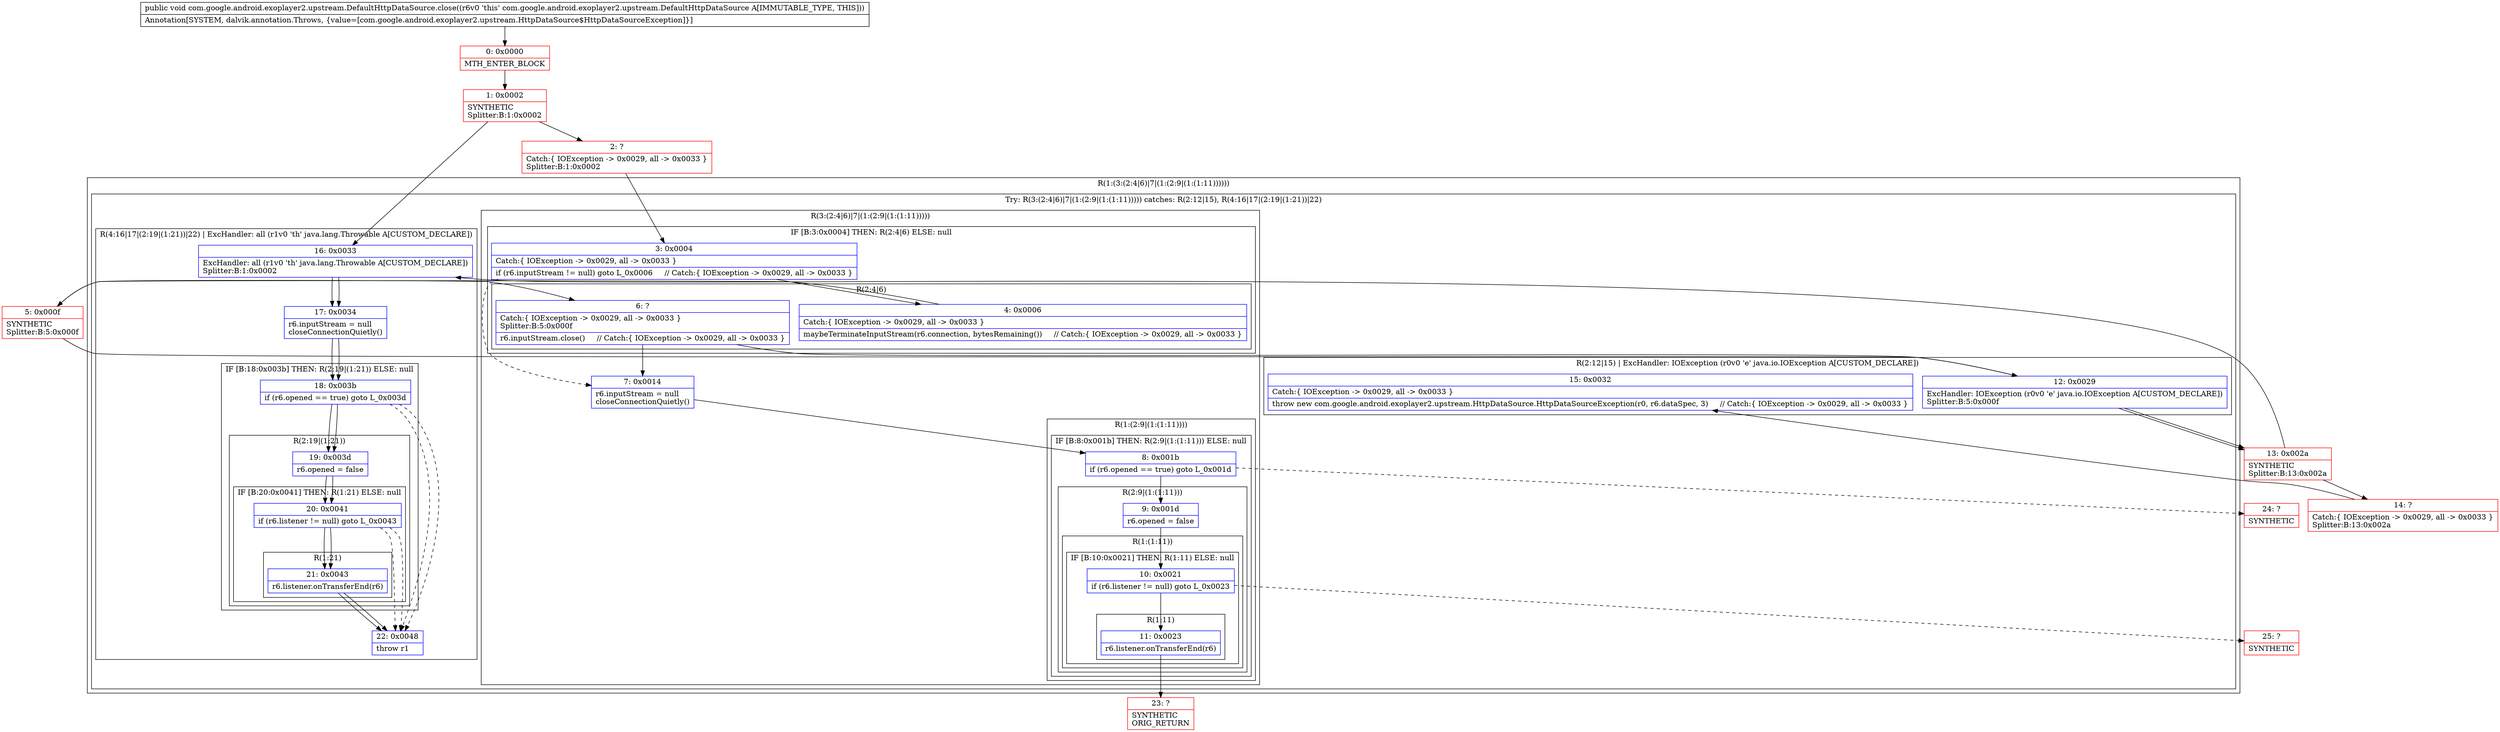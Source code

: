 digraph "CFG forcom.google.android.exoplayer2.upstream.DefaultHttpDataSource.close()V" {
subgraph cluster_Region_899205483 {
label = "R(1:(3:(2:4|6)|7|(1:(2:9|(1:(1:11))))))";
node [shape=record,color=blue];
subgraph cluster_TryCatchRegion_503828247 {
label = "Try: R(3:(2:4|6)|7|(1:(2:9|(1:(1:11))))) catches: R(2:12|15), R(4:16|17|(2:19|(1:21))|22)";
node [shape=record,color=blue];
subgraph cluster_Region_1330617292 {
label = "R(3:(2:4|6)|7|(1:(2:9|(1:(1:11)))))";
node [shape=record,color=blue];
subgraph cluster_IfRegion_1674250501 {
label = "IF [B:3:0x0004] THEN: R(2:4|6) ELSE: null";
node [shape=record,color=blue];
Node_3 [shape=record,label="{3\:\ 0x0004|Catch:\{ IOException \-\> 0x0029, all \-\> 0x0033 \}\l|if (r6.inputStream != null) goto L_0x0006     \/\/ Catch:\{ IOException \-\> 0x0029, all \-\> 0x0033 \}\l}"];
subgraph cluster_Region_283858822 {
label = "R(2:4|6)";
node [shape=record,color=blue];
Node_4 [shape=record,label="{4\:\ 0x0006|Catch:\{ IOException \-\> 0x0029, all \-\> 0x0033 \}\l|maybeTerminateInputStream(r6.connection, bytesRemaining())     \/\/ Catch:\{ IOException \-\> 0x0029, all \-\> 0x0033 \}\l}"];
Node_6 [shape=record,label="{6\:\ ?|Catch:\{ IOException \-\> 0x0029, all \-\> 0x0033 \}\lSplitter:B:5:0x000f\l|r6.inputStream.close()     \/\/ Catch:\{ IOException \-\> 0x0029, all \-\> 0x0033 \}\l}"];
}
}
Node_7 [shape=record,label="{7\:\ 0x0014|r6.inputStream = null\lcloseConnectionQuietly()\l}"];
subgraph cluster_Region_817126907 {
label = "R(1:(2:9|(1:(1:11))))";
node [shape=record,color=blue];
subgraph cluster_IfRegion_60174810 {
label = "IF [B:8:0x001b] THEN: R(2:9|(1:(1:11))) ELSE: null";
node [shape=record,color=blue];
Node_8 [shape=record,label="{8\:\ 0x001b|if (r6.opened == true) goto L_0x001d\l}"];
subgraph cluster_Region_950961036 {
label = "R(2:9|(1:(1:11)))";
node [shape=record,color=blue];
Node_9 [shape=record,label="{9\:\ 0x001d|r6.opened = false\l}"];
subgraph cluster_Region_1924379768 {
label = "R(1:(1:11))";
node [shape=record,color=blue];
subgraph cluster_IfRegion_1618633808 {
label = "IF [B:10:0x0021] THEN: R(1:11) ELSE: null";
node [shape=record,color=blue];
Node_10 [shape=record,label="{10\:\ 0x0021|if (r6.listener != null) goto L_0x0023\l}"];
subgraph cluster_Region_1381007716 {
label = "R(1:11)";
node [shape=record,color=blue];
Node_11 [shape=record,label="{11\:\ 0x0023|r6.listener.onTransferEnd(r6)\l}"];
}
}
}
}
}
}
}
subgraph cluster_Region_514771521 {
label = "R(2:12|15) | ExcHandler: IOException (r0v0 'e' java.io.IOException A[CUSTOM_DECLARE])\l";
node [shape=record,color=blue];
Node_12 [shape=record,label="{12\:\ 0x0029|ExcHandler: IOException (r0v0 'e' java.io.IOException A[CUSTOM_DECLARE])\lSplitter:B:5:0x000f\l}"];
Node_15 [shape=record,label="{15\:\ 0x0032|Catch:\{ IOException \-\> 0x0029, all \-\> 0x0033 \}\l|throw new com.google.android.exoplayer2.upstream.HttpDataSource.HttpDataSourceException(r0, r6.dataSpec, 3)     \/\/ Catch:\{ IOException \-\> 0x0029, all \-\> 0x0033 \}\l}"];
}
subgraph cluster_Region_1901182360 {
label = "R(4:16|17|(2:19|(1:21))|22) | ExcHandler: all (r1v0 'th' java.lang.Throwable A[CUSTOM_DECLARE])\l";
node [shape=record,color=blue];
Node_16 [shape=record,label="{16\:\ 0x0033|ExcHandler: all (r1v0 'th' java.lang.Throwable A[CUSTOM_DECLARE])\lSplitter:B:1:0x0002\l}"];
Node_17 [shape=record,label="{17\:\ 0x0034|r6.inputStream = null\lcloseConnectionQuietly()\l}"];
subgraph cluster_IfRegion_1111101190 {
label = "IF [B:18:0x003b] THEN: R(2:19|(1:21)) ELSE: null";
node [shape=record,color=blue];
Node_18 [shape=record,label="{18\:\ 0x003b|if (r6.opened == true) goto L_0x003d\l}"];
subgraph cluster_Region_339213700 {
label = "R(2:19|(1:21))";
node [shape=record,color=blue];
Node_19 [shape=record,label="{19\:\ 0x003d|r6.opened = false\l}"];
subgraph cluster_IfRegion_2082718081 {
label = "IF [B:20:0x0041] THEN: R(1:21) ELSE: null";
node [shape=record,color=blue];
Node_20 [shape=record,label="{20\:\ 0x0041|if (r6.listener != null) goto L_0x0043\l}"];
subgraph cluster_Region_6430432 {
label = "R(1:21)";
node [shape=record,color=blue];
Node_21 [shape=record,label="{21\:\ 0x0043|r6.listener.onTransferEnd(r6)\l}"];
}
}
}
}
Node_22 [shape=record,label="{22\:\ 0x0048|throw r1\l}"];
}
}
}
subgraph cluster_Region_514771521 {
label = "R(2:12|15) | ExcHandler: IOException (r0v0 'e' java.io.IOException A[CUSTOM_DECLARE])\l";
node [shape=record,color=blue];
Node_12 [shape=record,label="{12\:\ 0x0029|ExcHandler: IOException (r0v0 'e' java.io.IOException A[CUSTOM_DECLARE])\lSplitter:B:5:0x000f\l}"];
Node_15 [shape=record,label="{15\:\ 0x0032|Catch:\{ IOException \-\> 0x0029, all \-\> 0x0033 \}\l|throw new com.google.android.exoplayer2.upstream.HttpDataSource.HttpDataSourceException(r0, r6.dataSpec, 3)     \/\/ Catch:\{ IOException \-\> 0x0029, all \-\> 0x0033 \}\l}"];
}
subgraph cluster_Region_1901182360 {
label = "R(4:16|17|(2:19|(1:21))|22) | ExcHandler: all (r1v0 'th' java.lang.Throwable A[CUSTOM_DECLARE])\l";
node [shape=record,color=blue];
Node_16 [shape=record,label="{16\:\ 0x0033|ExcHandler: all (r1v0 'th' java.lang.Throwable A[CUSTOM_DECLARE])\lSplitter:B:1:0x0002\l}"];
Node_17 [shape=record,label="{17\:\ 0x0034|r6.inputStream = null\lcloseConnectionQuietly()\l}"];
subgraph cluster_IfRegion_1111101190 {
label = "IF [B:18:0x003b] THEN: R(2:19|(1:21)) ELSE: null";
node [shape=record,color=blue];
Node_18 [shape=record,label="{18\:\ 0x003b|if (r6.opened == true) goto L_0x003d\l}"];
subgraph cluster_Region_339213700 {
label = "R(2:19|(1:21))";
node [shape=record,color=blue];
Node_19 [shape=record,label="{19\:\ 0x003d|r6.opened = false\l}"];
subgraph cluster_IfRegion_2082718081 {
label = "IF [B:20:0x0041] THEN: R(1:21) ELSE: null";
node [shape=record,color=blue];
Node_20 [shape=record,label="{20\:\ 0x0041|if (r6.listener != null) goto L_0x0043\l}"];
subgraph cluster_Region_6430432 {
label = "R(1:21)";
node [shape=record,color=blue];
Node_21 [shape=record,label="{21\:\ 0x0043|r6.listener.onTransferEnd(r6)\l}"];
}
}
}
}
Node_22 [shape=record,label="{22\:\ 0x0048|throw r1\l}"];
}
Node_0 [shape=record,color=red,label="{0\:\ 0x0000|MTH_ENTER_BLOCK\l}"];
Node_1 [shape=record,color=red,label="{1\:\ 0x0002|SYNTHETIC\lSplitter:B:1:0x0002\l}"];
Node_2 [shape=record,color=red,label="{2\:\ ?|Catch:\{ IOException \-\> 0x0029, all \-\> 0x0033 \}\lSplitter:B:1:0x0002\l}"];
Node_5 [shape=record,color=red,label="{5\:\ 0x000f|SYNTHETIC\lSplitter:B:5:0x000f\l}"];
Node_13 [shape=record,color=red,label="{13\:\ 0x002a|SYNTHETIC\lSplitter:B:13:0x002a\l}"];
Node_14 [shape=record,color=red,label="{14\:\ ?|Catch:\{ IOException \-\> 0x0029, all \-\> 0x0033 \}\lSplitter:B:13:0x002a\l}"];
Node_23 [shape=record,color=red,label="{23\:\ ?|SYNTHETIC\lORIG_RETURN\l}"];
Node_24 [shape=record,color=red,label="{24\:\ ?|SYNTHETIC\l}"];
Node_25 [shape=record,color=red,label="{25\:\ ?|SYNTHETIC\l}"];
MethodNode[shape=record,label="{public void com.google.android.exoplayer2.upstream.DefaultHttpDataSource.close((r6v0 'this' com.google.android.exoplayer2.upstream.DefaultHttpDataSource A[IMMUTABLE_TYPE, THIS]))  | Annotation[SYSTEM, dalvik.annotation.Throws, \{value=[com.google.android.exoplayer2.upstream.HttpDataSource$HttpDataSourceException]\}]\l}"];
MethodNode -> Node_0;
Node_3 -> Node_4;
Node_3 -> Node_7[style=dashed];
Node_4 -> Node_5;
Node_6 -> Node_7;
Node_6 -> Node_12;
Node_7 -> Node_8;
Node_8 -> Node_9;
Node_8 -> Node_24[style=dashed];
Node_9 -> Node_10;
Node_10 -> Node_11;
Node_10 -> Node_25[style=dashed];
Node_11 -> Node_23;
Node_12 -> Node_13;
Node_16 -> Node_17;
Node_17 -> Node_18;
Node_18 -> Node_19;
Node_18 -> Node_22[style=dashed];
Node_19 -> Node_20;
Node_20 -> Node_21;
Node_20 -> Node_22[style=dashed];
Node_21 -> Node_22;
Node_12 -> Node_13;
Node_16 -> Node_17;
Node_17 -> Node_18;
Node_18 -> Node_19;
Node_18 -> Node_22[style=dashed];
Node_19 -> Node_20;
Node_20 -> Node_21;
Node_20 -> Node_22[style=dashed];
Node_21 -> Node_22;
Node_0 -> Node_1;
Node_1 -> Node_2;
Node_1 -> Node_16;
Node_2 -> Node_3;
Node_5 -> Node_6;
Node_5 -> Node_12;
Node_13 -> Node_14;
Node_13 -> Node_16;
Node_14 -> Node_15;
}

